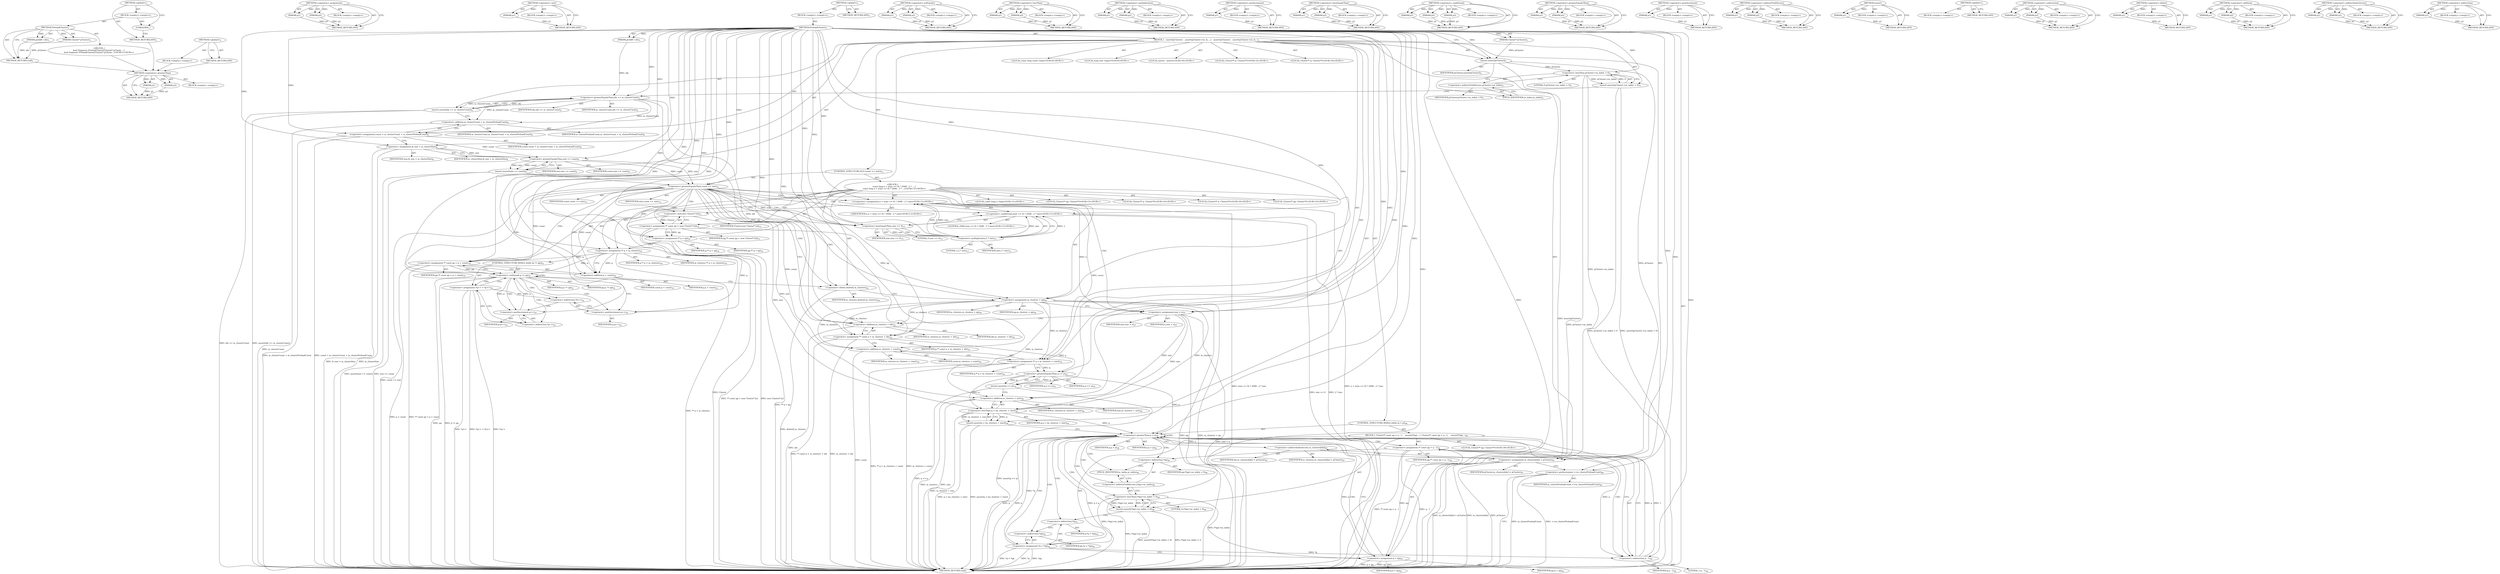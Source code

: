 digraph "&lt;global&gt;" {
vulnerable_243 [label=<(METHOD,&lt;operator&gt;.greaterThan)>];
vulnerable_244 [label=<(PARAM,p1)>];
vulnerable_245 [label=<(PARAM,p2)>];
vulnerable_246 [label=<(BLOCK,&lt;empty&gt;,&lt;empty&gt;)>];
vulnerable_247 [label=<(METHOD_RETURN,ANY)>];
vulnerable_196 [label=<(METHOD,&lt;operator&gt;.assignment)>];
vulnerable_197 [label=<(PARAM,p1)>];
vulnerable_198 [label=<(PARAM,p2)>];
vulnerable_199 [label=<(BLOCK,&lt;empty&gt;,&lt;empty&gt;)>];
vulnerable_200 [label=<(METHOD_RETURN,ANY)>];
vulnerable_222 [label=<(METHOD,&lt;operator&gt;.new)>];
vulnerable_223 [label=<(PARAM,p1)>];
vulnerable_224 [label=<(BLOCK,&lt;empty&gt;,&lt;empty&gt;)>];
vulnerable_225 [label=<(METHOD_RETURN,ANY)>];
vulnerable_6 [label=<(METHOD,&lt;global&gt;)<SUB>1</SUB>>];
vulnerable_7 [label=<(BLOCK,&lt;empty&gt;,&lt;empty&gt;)<SUB>1</SUB>>];
vulnerable_8 [label=<(METHOD,PreloadCluster)<SUB>1</SUB>>];
vulnerable_9 [label=<(PARAM,Cluster* pCluster)<SUB>1</SUB>>];
vulnerable_10 [label=<(PARAM,ptrdiff_t idx)<SUB>1</SUB>>];
vulnerable_11 [label=<(BLOCK,{
   assert(pCluster);
   assert(pCluster-&gt;m_in...,{
   assert(pCluster);
   assert(pCluster-&gt;m_in...)<SUB>1</SUB>>];
vulnerable_12 [label=<(assert,assert(pCluster))<SUB>2</SUB>>];
vulnerable_13 [label=<(IDENTIFIER,pCluster,assert(pCluster))<SUB>2</SUB>>];
vulnerable_14 [label=<(assert,assert(pCluster-&gt;m_index &lt; 0))<SUB>3</SUB>>];
vulnerable_15 [label=<(&lt;operator&gt;.lessThan,pCluster-&gt;m_index &lt; 0)<SUB>3</SUB>>];
vulnerable_16 [label=<(&lt;operator&gt;.indirectFieldAccess,pCluster-&gt;m_index)<SUB>3</SUB>>];
vulnerable_17 [label=<(IDENTIFIER,pCluster,pCluster-&gt;m_index &lt; 0)<SUB>3</SUB>>];
vulnerable_18 [label=<(FIELD_IDENTIFIER,m_index,m_index)<SUB>3</SUB>>];
vulnerable_19 [label=<(LITERAL,0,pCluster-&gt;m_index &lt; 0)<SUB>3</SUB>>];
vulnerable_20 [label=<(assert,assert(idx &gt;= m_clusterCount))<SUB>4</SUB>>];
vulnerable_21 [label=<(&lt;operator&gt;.greaterEqualsThan,idx &gt;= m_clusterCount)<SUB>4</SUB>>];
vulnerable_22 [label=<(IDENTIFIER,idx,idx &gt;= m_clusterCount)<SUB>4</SUB>>];
vulnerable_23 [label=<(IDENTIFIER,m_clusterCount,idx &gt;= m_clusterCount)<SUB>4</SUB>>];
vulnerable_24 [label="<(LOCAL,const long count: long)<SUB>6</SUB>>"];
vulnerable_25 [label=<(&lt;operator&gt;.assignment,count = m_clusterCount + m_clusterPreloadCount)<SUB>6</SUB>>];
vulnerable_26 [label=<(IDENTIFIER,count,count = m_clusterCount + m_clusterPreloadCount)<SUB>6</SUB>>];
vulnerable_27 [label=<(&lt;operator&gt;.addition,m_clusterCount + m_clusterPreloadCount)<SUB>6</SUB>>];
vulnerable_28 [label=<(IDENTIFIER,m_clusterCount,m_clusterCount + m_clusterPreloadCount)<SUB>6</SUB>>];
vulnerable_29 [label=<(IDENTIFIER,m_clusterPreloadCount,m_clusterCount + m_clusterPreloadCount)<SUB>6</SUB>>];
vulnerable_30 [label="<(LOCAL,long size: long)<SUB>8</SUB>>"];
vulnerable_31 [label=<(&lt;operator&gt;.assignment,&amp; size = m_clusterSize)<SUB>8</SUB>>];
vulnerable_32 [label=<(IDENTIFIER,size,&amp; size = m_clusterSize)<SUB>8</SUB>>];
vulnerable_33 [label=<(IDENTIFIER,m_clusterSize,&amp; size = m_clusterSize)<SUB>8</SUB>>];
vulnerable_34 [label=<(assert,assert(size &gt;= count))<SUB>9</SUB>>];
vulnerable_35 [label=<(&lt;operator&gt;.greaterEqualsThan,size &gt;= count)<SUB>9</SUB>>];
vulnerable_36 [label=<(IDENTIFIER,size,size &gt;= count)<SUB>9</SUB>>];
vulnerable_37 [label=<(IDENTIFIER,count,size &gt;= count)<SUB>9</SUB>>];
vulnerable_38 [label=<(CONTROL_STRUCTURE,IF,if (count &gt;= size))<SUB>12</SUB>>];
vulnerable_39 [label=<(&lt;operator&gt;.greaterEqualsThan,count &gt;= size)<SUB>12</SUB>>];
vulnerable_40 [label=<(IDENTIFIER,count,count &gt;= size)<SUB>12</SUB>>];
vulnerable_41 [label=<(IDENTIFIER,size,count &gt;= size)<SUB>12</SUB>>];
vulnerable_42 [label="<(BLOCK,{
     const long n = (size &lt;= 0) ? 2048 : 2 * ...,{
     const long n = (size &lt;= 0) ? 2048 : 2 * ...)<SUB>12</SUB>>"];
vulnerable_43 [label="<(LOCAL,const long n: long)<SUB>13</SUB>>"];
vulnerable_44 [label="<(&lt;operator&gt;.assignment,n = (size &lt;= 0) ? 2048 : 2 * size)<SUB>13</SUB>>"];
vulnerable_45 [label="<(IDENTIFIER,n,n = (size &lt;= 0) ? 2048 : 2 * size)<SUB>13</SUB>>"];
vulnerable_46 [label="<(&lt;operator&gt;.conditional,(size &lt;= 0) ? 2048 : 2 * size)<SUB>13</SUB>>"];
vulnerable_47 [label=<(&lt;operator&gt;.lessEqualsThan,size &lt;= 0)<SUB>13</SUB>>];
vulnerable_48 [label=<(IDENTIFIER,size,size &lt;= 0)<SUB>13</SUB>>];
vulnerable_49 [label=<(LITERAL,0,size &lt;= 0)<SUB>13</SUB>>];
vulnerable_50 [label="<(LITERAL,2048,(size &lt;= 0) ? 2048 : 2 * size)<SUB>13</SUB>>"];
vulnerable_51 [label=<(&lt;operator&gt;.multiplication,2 * size)<SUB>13</SUB>>];
vulnerable_52 [label=<(LITERAL,2,2 * size)<SUB>13</SUB>>];
vulnerable_53 [label=<(IDENTIFIER,size,2 * size)<SUB>13</SUB>>];
vulnerable_54 [label="<(LOCAL,Cluster** qq: Cluster**)<SUB>15</SUB>>"];
vulnerable_55 [label=<(&lt;operator&gt;.assignment,** const qq = new Cluster* [n])<SUB>15</SUB>>];
vulnerable_56 [label=<(IDENTIFIER,qq,** const qq = new Cluster* [n])<SUB>15</SUB>>];
vulnerable_57 [label=<(&lt;operator&gt;.new,new Cluster* [n])<SUB>15</SUB>>];
vulnerable_58 [label=<(IDENTIFIER,Cluster,new Cluster* [n])<SUB>15</SUB>>];
vulnerable_59 [label="<(LOCAL,Cluster** q: Cluster**)<SUB>16</SUB>>"];
vulnerable_60 [label=<(&lt;operator&gt;.assignment,** q = qq)<SUB>16</SUB>>];
vulnerable_61 [label=<(IDENTIFIER,q,** q = qq)<SUB>16</SUB>>];
vulnerable_62 [label=<(IDENTIFIER,qq,** q = qq)<SUB>16</SUB>>];
vulnerable_63 [label="<(LOCAL,Cluster** p: Cluster**)<SUB>18</SUB>>"];
vulnerable_64 [label=<(&lt;operator&gt;.assignment,** p = m_clusters)<SUB>18</SUB>>];
vulnerable_65 [label=<(IDENTIFIER,p,** p = m_clusters)<SUB>18</SUB>>];
vulnerable_66 [label=<(IDENTIFIER,m_clusters,** p = m_clusters)<SUB>18</SUB>>];
vulnerable_67 [label="<(LOCAL,Cluster** pp: Cluster**)<SUB>19</SUB>>"];
vulnerable_68 [label=<(&lt;operator&gt;.assignment,** const pp = p + count)<SUB>19</SUB>>];
vulnerable_69 [label=<(IDENTIFIER,pp,** const pp = p + count)<SUB>19</SUB>>];
vulnerable_70 [label=<(&lt;operator&gt;.addition,p + count)<SUB>19</SUB>>];
vulnerable_71 [label=<(IDENTIFIER,p,p + count)<SUB>19</SUB>>];
vulnerable_72 [label=<(IDENTIFIER,count,p + count)<SUB>19</SUB>>];
vulnerable_73 [label=<(CONTROL_STRUCTURE,WHILE,while (p != pp))<SUB>21</SUB>>];
vulnerable_74 [label=<(&lt;operator&gt;.notEquals,p != pp)<SUB>21</SUB>>];
vulnerable_75 [label=<(IDENTIFIER,p,p != pp)<SUB>21</SUB>>];
vulnerable_76 [label=<(IDENTIFIER,pp,p != pp)<SUB>21</SUB>>];
vulnerable_77 [label=<(&lt;operator&gt;.assignment,*q++ = *p++)<SUB>22</SUB>>];
vulnerable_78 [label=<(&lt;operator&gt;.indirection,*q++)<SUB>22</SUB>>];
vulnerable_79 [label=<(&lt;operator&gt;.postIncrement,q++)<SUB>22</SUB>>];
vulnerable_80 [label=<(IDENTIFIER,q,q++)<SUB>22</SUB>>];
vulnerable_81 [label=<(&lt;operator&gt;.indirection,*p++)<SUB>22</SUB>>];
vulnerable_82 [label=<(&lt;operator&gt;.postIncrement,p++)<SUB>22</SUB>>];
vulnerable_83 [label=<(IDENTIFIER,p,p++)<SUB>22</SUB>>];
vulnerable_84 [label=<(&lt;operator&gt;.delete,delete[] m_clusters)<SUB>24</SUB>>];
vulnerable_85 [label=<(IDENTIFIER,m_clusters,delete[] m_clusters)<SUB>24</SUB>>];
vulnerable_86 [label=<(&lt;operator&gt;.assignment,m_clusters = qq)<SUB>26</SUB>>];
vulnerable_87 [label=<(IDENTIFIER,m_clusters,m_clusters = qq)<SUB>26</SUB>>];
vulnerable_88 [label=<(IDENTIFIER,qq,m_clusters = qq)<SUB>26</SUB>>];
vulnerable_89 [label=<(&lt;operator&gt;.assignment,size = n)<SUB>27</SUB>>];
vulnerable_90 [label=<(IDENTIFIER,size,size = n)<SUB>27</SUB>>];
vulnerable_91 [label=<(IDENTIFIER,n,size = n)<SUB>27</SUB>>];
vulnerable_92 [label="<(LOCAL,assert : assert)<SUB>30</SUB>>"];
vulnerable_93 [label="<(LOCAL,Cluster** p: Cluster**)<SUB>32</SUB>>"];
vulnerable_94 [label=<(&lt;operator&gt;.assignment,** const p = m_clusters + idx)<SUB>32</SUB>>];
vulnerable_95 [label=<(IDENTIFIER,p,** const p = m_clusters + idx)<SUB>32</SUB>>];
vulnerable_96 [label=<(&lt;operator&gt;.addition,m_clusters + idx)<SUB>32</SUB>>];
vulnerable_97 [label=<(IDENTIFIER,m_clusters,m_clusters + idx)<SUB>32</SUB>>];
vulnerable_98 [label=<(IDENTIFIER,idx,m_clusters + idx)<SUB>32</SUB>>];
vulnerable_99 [label="<(LOCAL,Cluster** q: Cluster**)<SUB>34</SUB>>"];
vulnerable_100 [label=<(&lt;operator&gt;.assignment,** q = m_clusters + count)<SUB>34</SUB>>];
vulnerable_101 [label=<(IDENTIFIER,q,** q = m_clusters + count)<SUB>34</SUB>>];
vulnerable_102 [label=<(&lt;operator&gt;.addition,m_clusters + count)<SUB>34</SUB>>];
vulnerable_103 [label=<(IDENTIFIER,m_clusters,m_clusters + count)<SUB>34</SUB>>];
vulnerable_104 [label=<(IDENTIFIER,count,m_clusters + count)<SUB>34</SUB>>];
vulnerable_105 [label=<(assert,assert(q &gt;= p))<SUB>35</SUB>>];
vulnerable_106 [label=<(&lt;operator&gt;.greaterEqualsThan,q &gt;= p)<SUB>35</SUB>>];
vulnerable_107 [label=<(IDENTIFIER,q,q &gt;= p)<SUB>35</SUB>>];
vulnerable_108 [label=<(IDENTIFIER,p,q &gt;= p)<SUB>35</SUB>>];
vulnerable_109 [label=<(assert,assert(q &lt; (m_clusters + size)))<SUB>36</SUB>>];
vulnerable_110 [label=<(&lt;operator&gt;.lessThan,q &lt; (m_clusters + size))<SUB>36</SUB>>];
vulnerable_111 [label=<(IDENTIFIER,q,q &lt; (m_clusters + size))<SUB>36</SUB>>];
vulnerable_112 [label=<(&lt;operator&gt;.addition,m_clusters + size)<SUB>36</SUB>>];
vulnerable_113 [label=<(IDENTIFIER,m_clusters,m_clusters + size)<SUB>36</SUB>>];
vulnerable_114 [label=<(IDENTIFIER,size,m_clusters + size)<SUB>36</SUB>>];
vulnerable_115 [label=<(CONTROL_STRUCTURE,WHILE,while (q &gt; p))<SUB>38</SUB>>];
vulnerable_116 [label=<(&lt;operator&gt;.greaterThan,q &gt; p)<SUB>38</SUB>>];
vulnerable_117 [label=<(IDENTIFIER,q,q &gt; p)<SUB>38</SUB>>];
vulnerable_118 [label=<(IDENTIFIER,p,q &gt; p)<SUB>38</SUB>>];
vulnerable_119 [label=<(BLOCK,{
 Cluster** const qq = q - 1;
    assert((*qq)...,{
 Cluster** const qq = q - 1;
    assert((*qq)...)<SUB>38</SUB>>];
vulnerable_120 [label="<(LOCAL,Cluster** qq: Cluster**)<SUB>39</SUB>>"];
vulnerable_121 [label=<(&lt;operator&gt;.assignment,** const qq = q - 1)<SUB>39</SUB>>];
vulnerable_122 [label=<(IDENTIFIER,qq,** const qq = q - 1)<SUB>39</SUB>>];
vulnerable_123 [label=<(&lt;operator&gt;.subtraction,q - 1)<SUB>39</SUB>>];
vulnerable_124 [label=<(IDENTIFIER,q,q - 1)<SUB>39</SUB>>];
vulnerable_125 [label=<(LITERAL,1,q - 1)<SUB>39</SUB>>];
vulnerable_126 [label=<(assert,assert((*qq)-&gt;m_index &lt; 0))<SUB>40</SUB>>];
vulnerable_127 [label=<(&lt;operator&gt;.lessThan,(*qq)-&gt;m_index &lt; 0)<SUB>40</SUB>>];
vulnerable_128 [label=<(&lt;operator&gt;.indirectFieldAccess,(*qq)-&gt;m_index)<SUB>40</SUB>>];
vulnerable_129 [label=<(&lt;operator&gt;.indirection,*qq)<SUB>40</SUB>>];
vulnerable_130 [label=<(IDENTIFIER,qq,(*qq)-&gt;m_index &lt; 0)<SUB>40</SUB>>];
vulnerable_131 [label=<(FIELD_IDENTIFIER,m_index,m_index)<SUB>40</SUB>>];
vulnerable_132 [label=<(LITERAL,0,(*qq)-&gt;m_index &lt; 0)<SUB>40</SUB>>];
vulnerable_133 [label=<(&lt;operator&gt;.assignment,*q = *qq)<SUB>42</SUB>>];
vulnerable_134 [label=<(&lt;operator&gt;.indirection,*q)<SUB>42</SUB>>];
vulnerable_135 [label=<(IDENTIFIER,q,*q = *qq)<SUB>42</SUB>>];
vulnerable_136 [label=<(&lt;operator&gt;.indirection,*qq)<SUB>42</SUB>>];
vulnerable_137 [label=<(IDENTIFIER,qq,*q = *qq)<SUB>42</SUB>>];
vulnerable_138 [label=<(&lt;operator&gt;.assignment,q = qq)<SUB>43</SUB>>];
vulnerable_139 [label=<(IDENTIFIER,q,q = qq)<SUB>43</SUB>>];
vulnerable_140 [label=<(IDENTIFIER,qq,q = qq)<SUB>43</SUB>>];
vulnerable_141 [label=<(&lt;operator&gt;.assignment,m_clusters[idx] = pCluster)<SUB>47</SUB>>];
vulnerable_142 [label=<(&lt;operator&gt;.indirectIndexAccess,m_clusters[idx])<SUB>47</SUB>>];
vulnerable_143 [label=<(IDENTIFIER,m_clusters,m_clusters[idx] = pCluster)<SUB>47</SUB>>];
vulnerable_144 [label=<(IDENTIFIER,idx,m_clusters[idx] = pCluster)<SUB>47</SUB>>];
vulnerable_145 [label=<(IDENTIFIER,pCluster,m_clusters[idx] = pCluster)<SUB>47</SUB>>];
vulnerable_146 [label=<(&lt;operator&gt;.preIncrement,++m_clusterPreloadCount)<SUB>48</SUB>>];
vulnerable_147 [label=<(IDENTIFIER,m_clusterPreloadCount,++m_clusterPreloadCount)<SUB>48</SUB>>];
vulnerable_148 [label=<(METHOD_RETURN,void)<SUB>1</SUB>>];
vulnerable_150 [label=<(METHOD_RETURN,ANY)<SUB>1</SUB>>];
vulnerable_226 [label=<(METHOD,&lt;operator&gt;.notEquals)>];
vulnerable_227 [label=<(PARAM,p1)>];
vulnerable_228 [label=<(PARAM,p2)>];
vulnerable_229 [label=<(BLOCK,&lt;empty&gt;,&lt;empty&gt;)>];
vulnerable_230 [label=<(METHOD_RETURN,ANY)>];
vulnerable_181 [label=<(METHOD,&lt;operator&gt;.lessThan)>];
vulnerable_182 [label=<(PARAM,p1)>];
vulnerable_183 [label=<(PARAM,p2)>];
vulnerable_184 [label=<(BLOCK,&lt;empty&gt;,&lt;empty&gt;)>];
vulnerable_185 [label=<(METHOD_RETURN,ANY)>];
vulnerable_217 [label=<(METHOD,&lt;operator&gt;.multiplication)>];
vulnerable_218 [label=<(PARAM,p1)>];
vulnerable_219 [label=<(PARAM,p2)>];
vulnerable_220 [label=<(BLOCK,&lt;empty&gt;,&lt;empty&gt;)>];
vulnerable_221 [label=<(METHOD_RETURN,ANY)>];
vulnerable_258 [label=<(METHOD,&lt;operator&gt;.preIncrement)>];
vulnerable_259 [label=<(PARAM,p1)>];
vulnerable_260 [label=<(BLOCK,&lt;empty&gt;,&lt;empty&gt;)>];
vulnerable_261 [label=<(METHOD_RETURN,ANY)>];
vulnerable_212 [label=<(METHOD,&lt;operator&gt;.lessEqualsThan)>];
vulnerable_213 [label=<(PARAM,p1)>];
vulnerable_214 [label=<(PARAM,p2)>];
vulnerable_215 [label=<(BLOCK,&lt;empty&gt;,&lt;empty&gt;)>];
vulnerable_216 [label=<(METHOD_RETURN,ANY)>];
vulnerable_206 [label=<(METHOD,&lt;operator&gt;.conditional)>];
vulnerable_207 [label=<(PARAM,p1)>];
vulnerable_208 [label=<(PARAM,p2)>];
vulnerable_209 [label=<(PARAM,p3)>];
vulnerable_210 [label=<(BLOCK,&lt;empty&gt;,&lt;empty&gt;)>];
vulnerable_211 [label=<(METHOD_RETURN,ANY)>];
vulnerable_191 [label=<(METHOD,&lt;operator&gt;.greaterEqualsThan)>];
vulnerable_192 [label=<(PARAM,p1)>];
vulnerable_193 [label=<(PARAM,p2)>];
vulnerable_194 [label=<(BLOCK,&lt;empty&gt;,&lt;empty&gt;)>];
vulnerable_195 [label=<(METHOD_RETURN,ANY)>];
vulnerable_235 [label=<(METHOD,&lt;operator&gt;.postIncrement)>];
vulnerable_236 [label=<(PARAM,p1)>];
vulnerable_237 [label=<(BLOCK,&lt;empty&gt;,&lt;empty&gt;)>];
vulnerable_238 [label=<(METHOD_RETURN,ANY)>];
vulnerable_186 [label=<(METHOD,&lt;operator&gt;.indirectFieldAccess)>];
vulnerable_187 [label=<(PARAM,p1)>];
vulnerable_188 [label=<(PARAM,p2)>];
vulnerable_189 [label=<(BLOCK,&lt;empty&gt;,&lt;empty&gt;)>];
vulnerable_190 [label=<(METHOD_RETURN,ANY)>];
vulnerable_177 [label=<(METHOD,assert)>];
vulnerable_178 [label=<(PARAM,p1)>];
vulnerable_179 [label=<(BLOCK,&lt;empty&gt;,&lt;empty&gt;)>];
vulnerable_180 [label=<(METHOD_RETURN,ANY)>];
vulnerable_171 [label=<(METHOD,&lt;global&gt;)<SUB>1</SUB>>];
vulnerable_172 [label=<(BLOCK,&lt;empty&gt;,&lt;empty&gt;)>];
vulnerable_173 [label=<(METHOD_RETURN,ANY)>];
vulnerable_248 [label=<(METHOD,&lt;operator&gt;.subtraction)>];
vulnerable_249 [label=<(PARAM,p1)>];
vulnerable_250 [label=<(PARAM,p2)>];
vulnerable_251 [label=<(BLOCK,&lt;empty&gt;,&lt;empty&gt;)>];
vulnerable_252 [label=<(METHOD_RETURN,ANY)>];
vulnerable_239 [label=<(METHOD,&lt;operator&gt;.delete)>];
vulnerable_240 [label=<(PARAM,p1)>];
vulnerable_241 [label=<(BLOCK,&lt;empty&gt;,&lt;empty&gt;)>];
vulnerable_242 [label=<(METHOD_RETURN,ANY)>];
vulnerable_201 [label=<(METHOD,&lt;operator&gt;.addition)>];
vulnerable_202 [label=<(PARAM,p1)>];
vulnerable_203 [label=<(PARAM,p2)>];
vulnerable_204 [label=<(BLOCK,&lt;empty&gt;,&lt;empty&gt;)>];
vulnerable_205 [label=<(METHOD_RETURN,ANY)>];
vulnerable_253 [label=<(METHOD,&lt;operator&gt;.indirectIndexAccess)>];
vulnerable_254 [label=<(PARAM,p1)>];
vulnerable_255 [label=<(PARAM,p2)>];
vulnerable_256 [label=<(BLOCK,&lt;empty&gt;,&lt;empty&gt;)>];
vulnerable_257 [label=<(METHOD_RETURN,ANY)>];
vulnerable_231 [label=<(METHOD,&lt;operator&gt;.indirection)>];
vulnerable_232 [label=<(PARAM,p1)>];
vulnerable_233 [label=<(BLOCK,&lt;empty&gt;,&lt;empty&gt;)>];
vulnerable_234 [label=<(METHOD_RETURN,ANY)>];
fixed_6 [label=<(METHOD,&lt;global&gt;)<SUB>1</SUB>>];
fixed_7 [label=<(BLOCK,&lt;empty&gt;,&lt;empty&gt;)<SUB>1</SUB>>];
fixed_8 [label=<(METHOD,PreloadCluster)<SUB>1</SUB>>];
fixed_9 [label=<(PARAM,Cluster* pCluster)<SUB>1</SUB>>];
fixed_10 [label=<(PARAM,ptrdiff_t idx)<SUB>1</SUB>>];
fixed_11 [label="<(BLOCK,{
bool Segment::PreloadCluster(Cluster* pCluste...,{
bool Segment::PreloadCluster(Cluster* pCluste...)<SUB>1</SUB>>"];
fixed_12 [label=<(METHOD_RETURN,void)<SUB>1</SUB>>];
fixed_14 [label=<(UNKNOWN,,)>];
fixed_15 [label=<(METHOD_RETURN,ANY)<SUB>1</SUB>>];
fixed_26 [label=<(METHOD,&lt;global&gt;)<SUB>1</SUB>>];
fixed_27 [label=<(BLOCK,&lt;empty&gt;,&lt;empty&gt;)>];
fixed_28 [label=<(METHOD_RETURN,ANY)>];
vulnerable_243 -> vulnerable_244  [key=0, label="AST: "];
vulnerable_243 -> vulnerable_244  [key=1, label="DDG: "];
vulnerable_243 -> vulnerable_246  [key=0, label="AST: "];
vulnerable_243 -> vulnerable_245  [key=0, label="AST: "];
vulnerable_243 -> vulnerable_245  [key=1, label="DDG: "];
vulnerable_243 -> vulnerable_247  [key=0, label="AST: "];
vulnerable_243 -> vulnerable_247  [key=1, label="CFG: "];
vulnerable_244 -> vulnerable_247  [key=0, label="DDG: p1"];
vulnerable_245 -> vulnerable_247  [key=0, label="DDG: p2"];
vulnerable_196 -> vulnerable_197  [key=0, label="AST: "];
vulnerable_196 -> vulnerable_197  [key=1, label="DDG: "];
vulnerable_196 -> vulnerable_199  [key=0, label="AST: "];
vulnerable_196 -> vulnerable_198  [key=0, label="AST: "];
vulnerable_196 -> vulnerable_198  [key=1, label="DDG: "];
vulnerable_196 -> vulnerable_200  [key=0, label="AST: "];
vulnerable_196 -> vulnerable_200  [key=1, label="CFG: "];
vulnerable_197 -> vulnerable_200  [key=0, label="DDG: p1"];
vulnerable_198 -> vulnerable_200  [key=0, label="DDG: p2"];
vulnerable_222 -> vulnerable_223  [key=0, label="AST: "];
vulnerable_222 -> vulnerable_223  [key=1, label="DDG: "];
vulnerable_222 -> vulnerable_224  [key=0, label="AST: "];
vulnerable_222 -> vulnerable_225  [key=0, label="AST: "];
vulnerable_222 -> vulnerable_225  [key=1, label="CFG: "];
vulnerable_223 -> vulnerable_225  [key=0, label="DDG: p1"];
vulnerable_6 -> vulnerable_7  [key=0, label="AST: "];
vulnerable_6 -> vulnerable_150  [key=0, label="AST: "];
vulnerable_6 -> vulnerable_150  [key=1, label="CFG: "];
vulnerable_7 -> vulnerable_8  [key=0, label="AST: "];
vulnerable_8 -> vulnerable_9  [key=0, label="AST: "];
vulnerable_8 -> vulnerable_9  [key=1, label="DDG: "];
vulnerable_8 -> vulnerable_10  [key=0, label="AST: "];
vulnerable_8 -> vulnerable_10  [key=1, label="DDG: "];
vulnerable_8 -> vulnerable_11  [key=0, label="AST: "];
vulnerable_8 -> vulnerable_148  [key=0, label="AST: "];
vulnerable_8 -> vulnerable_12  [key=0, label="CFG: "];
vulnerable_8 -> vulnerable_12  [key=1, label="DDG: "];
vulnerable_8 -> vulnerable_25  [key=0, label="DDG: "];
vulnerable_8 -> vulnerable_31  [key=0, label="DDG: "];
vulnerable_8 -> vulnerable_94  [key=0, label="DDG: "];
vulnerable_8 -> vulnerable_100  [key=0, label="DDG: "];
vulnerable_8 -> vulnerable_141  [key=0, label="DDG: "];
vulnerable_8 -> vulnerable_146  [key=0, label="DDG: "];
vulnerable_8 -> vulnerable_15  [key=0, label="DDG: "];
vulnerable_8 -> vulnerable_21  [key=0, label="DDG: "];
vulnerable_8 -> vulnerable_27  [key=0, label="DDG: "];
vulnerable_8 -> vulnerable_35  [key=0, label="DDG: "];
vulnerable_8 -> vulnerable_39  [key=0, label="DDG: "];
vulnerable_8 -> vulnerable_44  [key=0, label="DDG: "];
vulnerable_8 -> vulnerable_60  [key=0, label="DDG: "];
vulnerable_8 -> vulnerable_64  [key=0, label="DDG: "];
vulnerable_8 -> vulnerable_68  [key=0, label="DDG: "];
vulnerable_8 -> vulnerable_86  [key=0, label="DDG: "];
vulnerable_8 -> vulnerable_89  [key=0, label="DDG: "];
vulnerable_8 -> vulnerable_96  [key=0, label="DDG: "];
vulnerable_8 -> vulnerable_102  [key=0, label="DDG: "];
vulnerable_8 -> vulnerable_106  [key=0, label="DDG: "];
vulnerable_8 -> vulnerable_110  [key=0, label="DDG: "];
vulnerable_8 -> vulnerable_116  [key=0, label="DDG: "];
vulnerable_8 -> vulnerable_138  [key=0, label="DDG: "];
vulnerable_8 -> vulnerable_84  [key=0, label="DDG: "];
vulnerable_8 -> vulnerable_112  [key=0, label="DDG: "];
vulnerable_8 -> vulnerable_46  [key=0, label="DDG: "];
vulnerable_8 -> vulnerable_57  [key=0, label="DDG: "];
vulnerable_8 -> vulnerable_70  [key=0, label="DDG: "];
vulnerable_8 -> vulnerable_74  [key=0, label="DDG: "];
vulnerable_8 -> vulnerable_123  [key=0, label="DDG: "];
vulnerable_8 -> vulnerable_127  [key=0, label="DDG: "];
vulnerable_8 -> vulnerable_47  [key=0, label="DDG: "];
vulnerable_8 -> vulnerable_51  [key=0, label="DDG: "];
vulnerable_8 -> vulnerable_79  [key=0, label="DDG: "];
vulnerable_8 -> vulnerable_82  [key=0, label="DDG: "];
vulnerable_9 -> vulnerable_12  [key=0, label="DDG: pCluster"];
vulnerable_10 -> vulnerable_21  [key=0, label="DDG: idx"];
vulnerable_11 -> vulnerable_12  [key=0, label="AST: "];
vulnerable_11 -> vulnerable_14  [key=0, label="AST: "];
vulnerable_11 -> vulnerable_20  [key=0, label="AST: "];
vulnerable_11 -> vulnerable_24  [key=0, label="AST: "];
vulnerable_11 -> vulnerable_25  [key=0, label="AST: "];
vulnerable_11 -> vulnerable_30  [key=0, label="AST: "];
vulnerable_11 -> vulnerable_31  [key=0, label="AST: "];
vulnerable_11 -> vulnerable_34  [key=0, label="AST: "];
vulnerable_11 -> vulnerable_38  [key=0, label="AST: "];
vulnerable_11 -> vulnerable_92  [key=0, label="AST: "];
vulnerable_11 -> vulnerable_93  [key=0, label="AST: "];
vulnerable_11 -> vulnerable_94  [key=0, label="AST: "];
vulnerable_11 -> vulnerable_99  [key=0, label="AST: "];
vulnerable_11 -> vulnerable_100  [key=0, label="AST: "];
vulnerable_11 -> vulnerable_105  [key=0, label="AST: "];
vulnerable_11 -> vulnerable_109  [key=0, label="AST: "];
vulnerable_11 -> vulnerable_115  [key=0, label="AST: "];
vulnerable_11 -> vulnerable_141  [key=0, label="AST: "];
vulnerable_11 -> vulnerable_146  [key=0, label="AST: "];
vulnerable_12 -> vulnerable_13  [key=0, label="AST: "];
vulnerable_12 -> vulnerable_18  [key=0, label="CFG: "];
vulnerable_12 -> vulnerable_148  [key=0, label="DDG: assert(pCluster)"];
vulnerable_12 -> vulnerable_141  [key=0, label="DDG: pCluster"];
vulnerable_12 -> vulnerable_15  [key=0, label="DDG: pCluster"];
vulnerable_14 -> vulnerable_15  [key=0, label="AST: "];
vulnerable_14 -> vulnerable_21  [key=0, label="CFG: "];
vulnerable_14 -> vulnerable_148  [key=0, label="DDG: pCluster-&gt;m_index &lt; 0"];
vulnerable_14 -> vulnerable_148  [key=1, label="DDG: assert(pCluster-&gt;m_index &lt; 0)"];
vulnerable_15 -> vulnerable_16  [key=0, label="AST: "];
vulnerable_15 -> vulnerable_19  [key=0, label="AST: "];
vulnerable_15 -> vulnerable_14  [key=0, label="CFG: "];
vulnerable_15 -> vulnerable_14  [key=1, label="DDG: pCluster-&gt;m_index"];
vulnerable_15 -> vulnerable_14  [key=2, label="DDG: 0"];
vulnerable_15 -> vulnerable_148  [key=0, label="DDG: pCluster-&gt;m_index"];
vulnerable_15 -> vulnerable_141  [key=0, label="DDG: pCluster-&gt;m_index"];
vulnerable_16 -> vulnerable_17  [key=0, label="AST: "];
vulnerable_16 -> vulnerable_18  [key=0, label="AST: "];
vulnerable_16 -> vulnerable_15  [key=0, label="CFG: "];
vulnerable_18 -> vulnerable_16  [key=0, label="CFG: "];
vulnerable_20 -> vulnerable_21  [key=0, label="AST: "];
vulnerable_20 -> vulnerable_27  [key=0, label="CFG: "];
vulnerable_20 -> vulnerable_148  [key=0, label="DDG: idx &gt;= m_clusterCount"];
vulnerable_20 -> vulnerable_148  [key=1, label="DDG: assert(idx &gt;= m_clusterCount)"];
vulnerable_21 -> vulnerable_22  [key=0, label="AST: "];
vulnerable_21 -> vulnerable_23  [key=0, label="AST: "];
vulnerable_21 -> vulnerable_20  [key=0, label="CFG: "];
vulnerable_21 -> vulnerable_20  [key=1, label="DDG: idx"];
vulnerable_21 -> vulnerable_20  [key=2, label="DDG: m_clusterCount"];
vulnerable_21 -> vulnerable_25  [key=0, label="DDG: m_clusterCount"];
vulnerable_21 -> vulnerable_94  [key=0, label="DDG: idx"];
vulnerable_21 -> vulnerable_27  [key=0, label="DDG: m_clusterCount"];
vulnerable_21 -> vulnerable_96  [key=0, label="DDG: idx"];
vulnerable_25 -> vulnerable_26  [key=0, label="AST: "];
vulnerable_25 -> vulnerable_27  [key=0, label="AST: "];
vulnerable_25 -> vulnerable_31  [key=0, label="CFG: "];
vulnerable_25 -> vulnerable_148  [key=0, label="DDG: m_clusterCount + m_clusterPreloadCount"];
vulnerable_25 -> vulnerable_148  [key=1, label="DDG: count = m_clusterCount + m_clusterPreloadCount"];
vulnerable_25 -> vulnerable_35  [key=0, label="DDG: count"];
vulnerable_27 -> vulnerable_28  [key=0, label="AST: "];
vulnerable_27 -> vulnerable_29  [key=0, label="AST: "];
vulnerable_27 -> vulnerable_25  [key=0, label="CFG: "];
vulnerable_27 -> vulnerable_148  [key=0, label="DDG: m_clusterCount"];
vulnerable_31 -> vulnerable_32  [key=0, label="AST: "];
vulnerable_31 -> vulnerable_33  [key=0, label="AST: "];
vulnerable_31 -> vulnerable_35  [key=0, label="CFG: "];
vulnerable_31 -> vulnerable_35  [key=1, label="DDG: size"];
vulnerable_31 -> vulnerable_148  [key=0, label="DDG: &amp; size = m_clusterSize"];
vulnerable_31 -> vulnerable_148  [key=1, label="DDG: m_clusterSize"];
vulnerable_34 -> vulnerable_35  [key=0, label="AST: "];
vulnerable_34 -> vulnerable_39  [key=0, label="CFG: "];
vulnerable_34 -> vulnerable_148  [key=0, label="DDG: size &gt;= count"];
vulnerable_34 -> vulnerable_148  [key=1, label="DDG: assert(size &gt;= count)"];
vulnerable_35 -> vulnerable_36  [key=0, label="AST: "];
vulnerable_35 -> vulnerable_37  [key=0, label="AST: "];
vulnerable_35 -> vulnerable_34  [key=0, label="CFG: "];
vulnerable_35 -> vulnerable_34  [key=1, label="DDG: size"];
vulnerable_35 -> vulnerable_34  [key=2, label="DDG: count"];
vulnerable_35 -> vulnerable_39  [key=0, label="DDG: count"];
vulnerable_35 -> vulnerable_39  [key=1, label="DDG: size"];
vulnerable_38 -> vulnerable_39  [key=0, label="AST: "];
vulnerable_38 -> vulnerable_42  [key=0, label="AST: "];
vulnerable_39 -> vulnerable_40  [key=0, label="AST: "];
vulnerable_39 -> vulnerable_41  [key=0, label="AST: "];
vulnerable_39 -> vulnerable_47  [key=0, label="CFG: "];
vulnerable_39 -> vulnerable_47  [key=1, label="DDG: size"];
vulnerable_39 -> vulnerable_47  [key=2, label="CDG: "];
vulnerable_39 -> vulnerable_96  [key=0, label="CFG: "];
vulnerable_39 -> vulnerable_148  [key=0, label="DDG: count &gt;= size"];
vulnerable_39 -> vulnerable_100  [key=0, label="DDG: count"];
vulnerable_39 -> vulnerable_68  [key=0, label="DDG: count"];
vulnerable_39 -> vulnerable_68  [key=1, label="CDG: "];
vulnerable_39 -> vulnerable_102  [key=0, label="DDG: count"];
vulnerable_39 -> vulnerable_110  [key=0, label="DDG: size"];
vulnerable_39 -> vulnerable_112  [key=0, label="DDG: size"];
vulnerable_39 -> vulnerable_70  [key=0, label="DDG: count"];
vulnerable_39 -> vulnerable_70  [key=1, label="CDG: "];
vulnerable_39 -> vulnerable_60  [key=0, label="CDG: "];
vulnerable_39 -> vulnerable_64  [key=0, label="CDG: "];
vulnerable_39 -> vulnerable_57  [key=0, label="CDG: "];
vulnerable_39 -> vulnerable_89  [key=0, label="CDG: "];
vulnerable_39 -> vulnerable_46  [key=0, label="CDG: "];
vulnerable_39 -> vulnerable_84  [key=0, label="CDG: "];
vulnerable_39 -> vulnerable_74  [key=0, label="CDG: "];
vulnerable_39 -> vulnerable_44  [key=0, label="CDG: "];
vulnerable_39 -> vulnerable_55  [key=0, label="CDG: "];
vulnerable_39 -> vulnerable_86  [key=0, label="CDG: "];
vulnerable_42 -> vulnerable_43  [key=0, label="AST: "];
vulnerable_42 -> vulnerable_44  [key=0, label="AST: "];
vulnerable_42 -> vulnerable_54  [key=0, label="AST: "];
vulnerable_42 -> vulnerable_55  [key=0, label="AST: "];
vulnerable_42 -> vulnerable_59  [key=0, label="AST: "];
vulnerable_42 -> vulnerable_60  [key=0, label="AST: "];
vulnerable_42 -> vulnerable_63  [key=0, label="AST: "];
vulnerable_42 -> vulnerable_64  [key=0, label="AST: "];
vulnerable_42 -> vulnerable_67  [key=0, label="AST: "];
vulnerable_42 -> vulnerable_68  [key=0, label="AST: "];
vulnerable_42 -> vulnerable_73  [key=0, label="AST: "];
vulnerable_42 -> vulnerable_84  [key=0, label="AST: "];
vulnerable_42 -> vulnerable_86  [key=0, label="AST: "];
vulnerable_42 -> vulnerable_89  [key=0, label="AST: "];
vulnerable_44 -> vulnerable_45  [key=0, label="AST: "];
vulnerable_44 -> vulnerable_46  [key=0, label="AST: "];
vulnerable_44 -> vulnerable_57  [key=0, label="CFG: "];
vulnerable_44 -> vulnerable_148  [key=0, label="DDG: (size &lt;= 0) ? 2048 : 2 * size"];
vulnerable_44 -> vulnerable_148  [key=1, label="DDG: n = (size &lt;= 0) ? 2048 : 2 * size"];
vulnerable_44 -> vulnerable_89  [key=0, label="DDG: n"];
vulnerable_46 -> vulnerable_47  [key=0, label="AST: "];
vulnerable_46 -> vulnerable_50  [key=0, label="AST: "];
vulnerable_46 -> vulnerable_51  [key=0, label="AST: "];
vulnerable_46 -> vulnerable_44  [key=0, label="CFG: "];
vulnerable_46 -> vulnerable_148  [key=0, label="DDG: size &lt;= 0"];
vulnerable_46 -> vulnerable_148  [key=1, label="DDG: 2 * size"];
vulnerable_47 -> vulnerable_48  [key=0, label="AST: "];
vulnerable_47 -> vulnerable_49  [key=0, label="AST: "];
vulnerable_47 -> vulnerable_46  [key=0, label="CFG: "];
vulnerable_47 -> vulnerable_51  [key=0, label="CFG: "];
vulnerable_47 -> vulnerable_51  [key=1, label="DDG: size"];
vulnerable_47 -> vulnerable_51  [key=2, label="CDG: "];
vulnerable_51 -> vulnerable_52  [key=0, label="AST: "];
vulnerable_51 -> vulnerable_53  [key=0, label="AST: "];
vulnerable_51 -> vulnerable_46  [key=0, label="CFG: "];
vulnerable_51 -> vulnerable_46  [key=1, label="DDG: 2"];
vulnerable_51 -> vulnerable_46  [key=2, label="DDG: size"];
vulnerable_51 -> vulnerable_44  [key=0, label="DDG: 2"];
vulnerable_51 -> vulnerable_44  [key=1, label="DDG: size"];
vulnerable_55 -> vulnerable_56  [key=0, label="AST: "];
vulnerable_55 -> vulnerable_57  [key=0, label="AST: "];
vulnerable_55 -> vulnerable_60  [key=0, label="CFG: "];
vulnerable_55 -> vulnerable_60  [key=1, label="DDG: qq"];
vulnerable_55 -> vulnerable_148  [key=0, label="DDG: new Cluster* [n]"];
vulnerable_55 -> vulnerable_148  [key=1, label="DDG: ** const qq = new Cluster* [n]"];
vulnerable_55 -> vulnerable_86  [key=0, label="DDG: qq"];
vulnerable_57 -> vulnerable_58  [key=0, label="AST: "];
vulnerable_57 -> vulnerable_55  [key=0, label="CFG: "];
vulnerable_57 -> vulnerable_55  [key=1, label="DDG: Cluster"];
vulnerable_57 -> vulnerable_148  [key=0, label="DDG: Cluster"];
vulnerable_60 -> vulnerable_61  [key=0, label="AST: "];
vulnerable_60 -> vulnerable_62  [key=0, label="AST: "];
vulnerable_60 -> vulnerable_64  [key=0, label="CFG: "];
vulnerable_60 -> vulnerable_148  [key=0, label="DDG: ** q = qq"];
vulnerable_60 -> vulnerable_79  [key=0, label="DDG: q"];
vulnerable_64 -> vulnerable_65  [key=0, label="AST: "];
vulnerable_64 -> vulnerable_66  [key=0, label="AST: "];
vulnerable_64 -> vulnerable_70  [key=0, label="CFG: "];
vulnerable_64 -> vulnerable_70  [key=1, label="DDG: p"];
vulnerable_64 -> vulnerable_148  [key=0, label="DDG: ** p = m_clusters"];
vulnerable_64 -> vulnerable_68  [key=0, label="DDG: p"];
vulnerable_64 -> vulnerable_74  [key=0, label="DDG: p"];
vulnerable_68 -> vulnerable_69  [key=0, label="AST: "];
vulnerable_68 -> vulnerable_70  [key=0, label="AST: "];
vulnerable_68 -> vulnerable_74  [key=0, label="CFG: "];
vulnerable_68 -> vulnerable_74  [key=1, label="DDG: pp"];
vulnerable_68 -> vulnerable_148  [key=0, label="DDG: p + count"];
vulnerable_68 -> vulnerable_148  [key=1, label="DDG: ** const pp = p + count"];
vulnerable_70 -> vulnerable_71  [key=0, label="AST: "];
vulnerable_70 -> vulnerable_72  [key=0, label="AST: "];
vulnerable_70 -> vulnerable_68  [key=0, label="CFG: "];
vulnerable_73 -> vulnerable_74  [key=0, label="AST: "];
vulnerable_73 -> vulnerable_77  [key=0, label="AST: "];
vulnerable_74 -> vulnerable_75  [key=0, label="AST: "];
vulnerable_74 -> vulnerable_76  [key=0, label="AST: "];
vulnerable_74 -> vulnerable_79  [key=0, label="CFG: "];
vulnerable_74 -> vulnerable_79  [key=1, label="CDG: "];
vulnerable_74 -> vulnerable_84  [key=0, label="CFG: "];
vulnerable_74 -> vulnerable_148  [key=0, label="DDG: pp"];
vulnerable_74 -> vulnerable_148  [key=1, label="DDG: p != pp"];
vulnerable_74 -> vulnerable_82  [key=0, label="DDG: p"];
vulnerable_74 -> vulnerable_82  [key=1, label="CDG: "];
vulnerable_74 -> vulnerable_77  [key=0, label="CDG: "];
vulnerable_74 -> vulnerable_81  [key=0, label="CDG: "];
vulnerable_74 -> vulnerable_74  [key=0, label="CDG: "];
vulnerable_74 -> vulnerable_78  [key=0, label="CDG: "];
vulnerable_77 -> vulnerable_78  [key=0, label="AST: "];
vulnerable_77 -> vulnerable_81  [key=0, label="AST: "];
vulnerable_77 -> vulnerable_74  [key=0, label="CFG: "];
vulnerable_77 -> vulnerable_148  [key=0, label="DDG: *q++"];
vulnerable_77 -> vulnerable_148  [key=1, label="DDG: *p++"];
vulnerable_77 -> vulnerable_148  [key=2, label="DDG: *q++ = *p++"];
vulnerable_78 -> vulnerable_79  [key=0, label="AST: "];
vulnerable_78 -> vulnerable_82  [key=0, label="CFG: "];
vulnerable_79 -> vulnerable_80  [key=0, label="AST: "];
vulnerable_79 -> vulnerable_78  [key=0, label="CFG: "];
vulnerable_81 -> vulnerable_82  [key=0, label="AST: "];
vulnerable_81 -> vulnerable_77  [key=0, label="CFG: "];
vulnerable_82 -> vulnerable_83  [key=0, label="AST: "];
vulnerable_82 -> vulnerable_81  [key=0, label="CFG: "];
vulnerable_82 -> vulnerable_74  [key=0, label="DDG: p"];
vulnerable_84 -> vulnerable_85  [key=0, label="AST: "];
vulnerable_84 -> vulnerable_86  [key=0, label="CFG: "];
vulnerable_84 -> vulnerable_148  [key=0, label="DDG: delete[] m_clusters"];
vulnerable_86 -> vulnerable_87  [key=0, label="AST: "];
vulnerable_86 -> vulnerable_88  [key=0, label="AST: "];
vulnerable_86 -> vulnerable_89  [key=0, label="CFG: "];
vulnerable_86 -> vulnerable_148  [key=0, label="DDG: qq"];
vulnerable_86 -> vulnerable_148  [key=1, label="DDG: m_clusters = qq"];
vulnerable_86 -> vulnerable_94  [key=0, label="DDG: m_clusters"];
vulnerable_86 -> vulnerable_100  [key=0, label="DDG: m_clusters"];
vulnerable_86 -> vulnerable_96  [key=0, label="DDG: m_clusters"];
vulnerable_86 -> vulnerable_102  [key=0, label="DDG: m_clusters"];
vulnerable_86 -> vulnerable_110  [key=0, label="DDG: m_clusters"];
vulnerable_86 -> vulnerable_112  [key=0, label="DDG: m_clusters"];
vulnerable_89 -> vulnerable_90  [key=0, label="AST: "];
vulnerable_89 -> vulnerable_91  [key=0, label="AST: "];
vulnerable_89 -> vulnerable_96  [key=0, label="CFG: "];
vulnerable_89 -> vulnerable_148  [key=0, label="DDG: n"];
vulnerable_89 -> vulnerable_148  [key=1, label="DDG: size = n"];
vulnerable_89 -> vulnerable_110  [key=0, label="DDG: size"];
vulnerable_89 -> vulnerable_112  [key=0, label="DDG: size"];
vulnerable_94 -> vulnerable_95  [key=0, label="AST: "];
vulnerable_94 -> vulnerable_96  [key=0, label="AST: "];
vulnerable_94 -> vulnerable_102  [key=0, label="CFG: "];
vulnerable_94 -> vulnerable_148  [key=0, label="DDG: m_clusters + idx"];
vulnerable_94 -> vulnerable_148  [key=1, label="DDG: ** const p = m_clusters + idx"];
vulnerable_94 -> vulnerable_106  [key=0, label="DDG: p"];
vulnerable_96 -> vulnerable_97  [key=0, label="AST: "];
vulnerable_96 -> vulnerable_98  [key=0, label="AST: "];
vulnerable_96 -> vulnerable_94  [key=0, label="CFG: "];
vulnerable_96 -> vulnerable_148  [key=0, label="DDG: idx"];
vulnerable_100 -> vulnerable_101  [key=0, label="AST: "];
vulnerable_100 -> vulnerable_102  [key=0, label="AST: "];
vulnerable_100 -> vulnerable_106  [key=0, label="CFG: "];
vulnerable_100 -> vulnerable_106  [key=1, label="DDG: q"];
vulnerable_100 -> vulnerable_148  [key=0, label="DDG: m_clusters + count"];
vulnerable_100 -> vulnerable_148  [key=1, label="DDG: ** q = m_clusters + count"];
vulnerable_102 -> vulnerable_103  [key=0, label="AST: "];
vulnerable_102 -> vulnerable_104  [key=0, label="AST: "];
vulnerable_102 -> vulnerable_100  [key=0, label="CFG: "];
vulnerable_102 -> vulnerable_148  [key=0, label="DDG: count"];
vulnerable_105 -> vulnerable_106  [key=0, label="AST: "];
vulnerable_105 -> vulnerable_112  [key=0, label="CFG: "];
vulnerable_105 -> vulnerable_148  [key=0, label="DDG: q &gt;= p"];
vulnerable_105 -> vulnerable_148  [key=1, label="DDG: assert(q &gt;= p)"];
vulnerable_106 -> vulnerable_107  [key=0, label="AST: "];
vulnerable_106 -> vulnerable_108  [key=0, label="AST: "];
vulnerable_106 -> vulnerable_105  [key=0, label="CFG: "];
vulnerable_106 -> vulnerable_105  [key=1, label="DDG: q"];
vulnerable_106 -> vulnerable_105  [key=2, label="DDG: p"];
vulnerable_106 -> vulnerable_110  [key=0, label="DDG: q"];
vulnerable_106 -> vulnerable_116  [key=0, label="DDG: p"];
vulnerable_109 -> vulnerable_110  [key=0, label="AST: "];
vulnerable_109 -> vulnerable_116  [key=0, label="CFG: "];
vulnerable_109 -> vulnerable_148  [key=0, label="DDG: q &lt; (m_clusters + size)"];
vulnerable_109 -> vulnerable_148  [key=1, label="DDG: assert(q &lt; (m_clusters + size))"];
vulnerable_110 -> vulnerable_111  [key=0, label="AST: "];
vulnerable_110 -> vulnerable_112  [key=0, label="AST: "];
vulnerable_110 -> vulnerable_109  [key=0, label="CFG: "];
vulnerable_110 -> vulnerable_109  [key=1, label="DDG: q"];
vulnerable_110 -> vulnerable_109  [key=2, label="DDG: m_clusters + size"];
vulnerable_110 -> vulnerable_148  [key=0, label="DDG: m_clusters + size"];
vulnerable_110 -> vulnerable_116  [key=0, label="DDG: q"];
vulnerable_112 -> vulnerable_113  [key=0, label="AST: "];
vulnerable_112 -> vulnerable_114  [key=0, label="AST: "];
vulnerable_112 -> vulnerable_110  [key=0, label="CFG: "];
vulnerable_112 -> vulnerable_148  [key=0, label="DDG: m_clusters"];
vulnerable_112 -> vulnerable_148  [key=1, label="DDG: size"];
vulnerable_115 -> vulnerable_116  [key=0, label="AST: "];
vulnerable_115 -> vulnerable_119  [key=0, label="AST: "];
vulnerable_116 -> vulnerable_117  [key=0, label="AST: "];
vulnerable_116 -> vulnerable_118  [key=0, label="AST: "];
vulnerable_116 -> vulnerable_123  [key=0, label="CFG: "];
vulnerable_116 -> vulnerable_123  [key=1, label="DDG: q"];
vulnerable_116 -> vulnerable_123  [key=2, label="CDG: "];
vulnerable_116 -> vulnerable_142  [key=0, label="CFG: "];
vulnerable_116 -> vulnerable_148  [key=0, label="DDG: q"];
vulnerable_116 -> vulnerable_148  [key=1, label="DDG: p"];
vulnerable_116 -> vulnerable_148  [key=2, label="DDG: q &gt; p"];
vulnerable_116 -> vulnerable_136  [key=0, label="CDG: "];
vulnerable_116 -> vulnerable_116  [key=0, label="CDG: "];
vulnerable_116 -> vulnerable_128  [key=0, label="CDG: "];
vulnerable_116 -> vulnerable_131  [key=0, label="CDG: "];
vulnerable_116 -> vulnerable_121  [key=0, label="CDG: "];
vulnerable_116 -> vulnerable_129  [key=0, label="CDG: "];
vulnerable_116 -> vulnerable_134  [key=0, label="CDG: "];
vulnerable_116 -> vulnerable_138  [key=0, label="CDG: "];
vulnerable_116 -> vulnerable_126  [key=0, label="CDG: "];
vulnerable_116 -> vulnerable_127  [key=0, label="CDG: "];
vulnerable_116 -> vulnerable_133  [key=0, label="CDG: "];
vulnerable_119 -> vulnerable_120  [key=0, label="AST: "];
vulnerable_119 -> vulnerable_121  [key=0, label="AST: "];
vulnerable_119 -> vulnerable_126  [key=0, label="AST: "];
vulnerable_119 -> vulnerable_133  [key=0, label="AST: "];
vulnerable_119 -> vulnerable_138  [key=0, label="AST: "];
vulnerable_121 -> vulnerable_122  [key=0, label="AST: "];
vulnerable_121 -> vulnerable_123  [key=0, label="AST: "];
vulnerable_121 -> vulnerable_129  [key=0, label="CFG: "];
vulnerable_121 -> vulnerable_148  [key=0, label="DDG: q - 1"];
vulnerable_121 -> vulnerable_148  [key=1, label="DDG: ** const qq = q - 1"];
vulnerable_121 -> vulnerable_138  [key=0, label="DDG: qq"];
vulnerable_123 -> vulnerable_124  [key=0, label="AST: "];
vulnerable_123 -> vulnerable_125  [key=0, label="AST: "];
vulnerable_123 -> vulnerable_121  [key=0, label="CFG: "];
vulnerable_123 -> vulnerable_121  [key=1, label="DDG: q"];
vulnerable_123 -> vulnerable_121  [key=2, label="DDG: 1"];
vulnerable_126 -> vulnerable_127  [key=0, label="AST: "];
vulnerable_126 -> vulnerable_134  [key=0, label="CFG: "];
vulnerable_126 -> vulnerable_148  [key=0, label="DDG: (*qq)-&gt;m_index &lt; 0"];
vulnerable_126 -> vulnerable_148  [key=1, label="DDG: assert((*qq)-&gt;m_index &lt; 0)"];
vulnerable_127 -> vulnerable_128  [key=0, label="AST: "];
vulnerable_127 -> vulnerable_132  [key=0, label="AST: "];
vulnerable_127 -> vulnerable_126  [key=0, label="CFG: "];
vulnerable_127 -> vulnerable_126  [key=1, label="DDG: (*qq)-&gt;m_index"];
vulnerable_127 -> vulnerable_126  [key=2, label="DDG: 0"];
vulnerable_127 -> vulnerable_148  [key=0, label="DDG: (*qq)-&gt;m_index"];
vulnerable_127 -> vulnerable_133  [key=0, label="DDG: (*qq)-&gt;m_index"];
vulnerable_127 -> vulnerable_138  [key=0, label="DDG: (*qq)-&gt;m_index"];
vulnerable_128 -> vulnerable_129  [key=0, label="AST: "];
vulnerable_128 -> vulnerable_131  [key=0, label="AST: "];
vulnerable_128 -> vulnerable_127  [key=0, label="CFG: "];
vulnerable_129 -> vulnerable_130  [key=0, label="AST: "];
vulnerable_129 -> vulnerable_131  [key=0, label="CFG: "];
vulnerable_131 -> vulnerable_128  [key=0, label="CFG: "];
vulnerable_133 -> vulnerable_134  [key=0, label="AST: "];
vulnerable_133 -> vulnerable_136  [key=0, label="AST: "];
vulnerable_133 -> vulnerable_138  [key=0, label="CFG: "];
vulnerable_133 -> vulnerable_148  [key=0, label="DDG: *q"];
vulnerable_133 -> vulnerable_148  [key=1, label="DDG: *qq"];
vulnerable_133 -> vulnerable_148  [key=2, label="DDG: *q = *qq"];
vulnerable_133 -> vulnerable_116  [key=0, label="DDG: *q"];
vulnerable_133 -> vulnerable_123  [key=0, label="DDG: *q"];
vulnerable_134 -> vulnerable_135  [key=0, label="AST: "];
vulnerable_134 -> vulnerable_136  [key=0, label="CFG: "];
vulnerable_136 -> vulnerable_137  [key=0, label="AST: "];
vulnerable_136 -> vulnerable_133  [key=0, label="CFG: "];
vulnerable_138 -> vulnerable_139  [key=0, label="AST: "];
vulnerable_138 -> vulnerable_140  [key=0, label="AST: "];
vulnerable_138 -> vulnerable_116  [key=0, label="CFG: "];
vulnerable_138 -> vulnerable_116  [key=1, label="DDG: q"];
vulnerable_138 -> vulnerable_148  [key=0, label="DDG: qq"];
vulnerable_138 -> vulnerable_148  [key=1, label="DDG: q = qq"];
vulnerable_141 -> vulnerable_142  [key=0, label="AST: "];
vulnerable_141 -> vulnerable_145  [key=0, label="AST: "];
vulnerable_141 -> vulnerable_146  [key=0, label="CFG: "];
vulnerable_141 -> vulnerable_148  [key=0, label="DDG: m_clusters[idx]"];
vulnerable_141 -> vulnerable_148  [key=1, label="DDG: pCluster"];
vulnerable_141 -> vulnerable_148  [key=2, label="DDG: m_clusters[idx] = pCluster"];
vulnerable_142 -> vulnerable_143  [key=0, label="AST: "];
vulnerable_142 -> vulnerable_144  [key=0, label="AST: "];
vulnerable_142 -> vulnerable_141  [key=0, label="CFG: "];
vulnerable_146 -> vulnerable_147  [key=0, label="AST: "];
vulnerable_146 -> vulnerable_148  [key=0, label="CFG: "];
vulnerable_146 -> vulnerable_148  [key=1, label="DDG: m_clusterPreloadCount"];
vulnerable_146 -> vulnerable_148  [key=2, label="DDG: ++m_clusterPreloadCount"];
vulnerable_226 -> vulnerable_227  [key=0, label="AST: "];
vulnerable_226 -> vulnerable_227  [key=1, label="DDG: "];
vulnerable_226 -> vulnerable_229  [key=0, label="AST: "];
vulnerable_226 -> vulnerable_228  [key=0, label="AST: "];
vulnerable_226 -> vulnerable_228  [key=1, label="DDG: "];
vulnerable_226 -> vulnerable_230  [key=0, label="AST: "];
vulnerable_226 -> vulnerable_230  [key=1, label="CFG: "];
vulnerable_227 -> vulnerable_230  [key=0, label="DDG: p1"];
vulnerable_228 -> vulnerable_230  [key=0, label="DDG: p2"];
vulnerable_181 -> vulnerable_182  [key=0, label="AST: "];
vulnerable_181 -> vulnerable_182  [key=1, label="DDG: "];
vulnerable_181 -> vulnerable_184  [key=0, label="AST: "];
vulnerable_181 -> vulnerable_183  [key=0, label="AST: "];
vulnerable_181 -> vulnerable_183  [key=1, label="DDG: "];
vulnerable_181 -> vulnerable_185  [key=0, label="AST: "];
vulnerable_181 -> vulnerable_185  [key=1, label="CFG: "];
vulnerable_182 -> vulnerable_185  [key=0, label="DDG: p1"];
vulnerable_183 -> vulnerable_185  [key=0, label="DDG: p2"];
vulnerable_217 -> vulnerable_218  [key=0, label="AST: "];
vulnerable_217 -> vulnerable_218  [key=1, label="DDG: "];
vulnerable_217 -> vulnerable_220  [key=0, label="AST: "];
vulnerable_217 -> vulnerable_219  [key=0, label="AST: "];
vulnerable_217 -> vulnerable_219  [key=1, label="DDG: "];
vulnerable_217 -> vulnerable_221  [key=0, label="AST: "];
vulnerable_217 -> vulnerable_221  [key=1, label="CFG: "];
vulnerable_218 -> vulnerable_221  [key=0, label="DDG: p1"];
vulnerable_219 -> vulnerable_221  [key=0, label="DDG: p2"];
vulnerable_258 -> vulnerable_259  [key=0, label="AST: "];
vulnerable_258 -> vulnerable_259  [key=1, label="DDG: "];
vulnerable_258 -> vulnerable_260  [key=0, label="AST: "];
vulnerable_258 -> vulnerable_261  [key=0, label="AST: "];
vulnerable_258 -> vulnerable_261  [key=1, label="CFG: "];
vulnerable_259 -> vulnerable_261  [key=0, label="DDG: p1"];
vulnerable_212 -> vulnerable_213  [key=0, label="AST: "];
vulnerable_212 -> vulnerable_213  [key=1, label="DDG: "];
vulnerable_212 -> vulnerable_215  [key=0, label="AST: "];
vulnerable_212 -> vulnerable_214  [key=0, label="AST: "];
vulnerable_212 -> vulnerable_214  [key=1, label="DDG: "];
vulnerable_212 -> vulnerable_216  [key=0, label="AST: "];
vulnerable_212 -> vulnerable_216  [key=1, label="CFG: "];
vulnerable_213 -> vulnerable_216  [key=0, label="DDG: p1"];
vulnerable_214 -> vulnerable_216  [key=0, label="DDG: p2"];
vulnerable_206 -> vulnerable_207  [key=0, label="AST: "];
vulnerable_206 -> vulnerable_207  [key=1, label="DDG: "];
vulnerable_206 -> vulnerable_210  [key=0, label="AST: "];
vulnerable_206 -> vulnerable_208  [key=0, label="AST: "];
vulnerable_206 -> vulnerable_208  [key=1, label="DDG: "];
vulnerable_206 -> vulnerable_211  [key=0, label="AST: "];
vulnerable_206 -> vulnerable_211  [key=1, label="CFG: "];
vulnerable_206 -> vulnerable_209  [key=0, label="AST: "];
vulnerable_206 -> vulnerable_209  [key=1, label="DDG: "];
vulnerable_207 -> vulnerable_211  [key=0, label="DDG: p1"];
vulnerable_208 -> vulnerable_211  [key=0, label="DDG: p2"];
vulnerable_209 -> vulnerable_211  [key=0, label="DDG: p3"];
vulnerable_191 -> vulnerable_192  [key=0, label="AST: "];
vulnerable_191 -> vulnerable_192  [key=1, label="DDG: "];
vulnerable_191 -> vulnerable_194  [key=0, label="AST: "];
vulnerable_191 -> vulnerable_193  [key=0, label="AST: "];
vulnerable_191 -> vulnerable_193  [key=1, label="DDG: "];
vulnerable_191 -> vulnerable_195  [key=0, label="AST: "];
vulnerable_191 -> vulnerable_195  [key=1, label="CFG: "];
vulnerable_192 -> vulnerable_195  [key=0, label="DDG: p1"];
vulnerable_193 -> vulnerable_195  [key=0, label="DDG: p2"];
vulnerable_235 -> vulnerable_236  [key=0, label="AST: "];
vulnerable_235 -> vulnerable_236  [key=1, label="DDG: "];
vulnerable_235 -> vulnerable_237  [key=0, label="AST: "];
vulnerable_235 -> vulnerable_238  [key=0, label="AST: "];
vulnerable_235 -> vulnerable_238  [key=1, label="CFG: "];
vulnerable_236 -> vulnerable_238  [key=0, label="DDG: p1"];
vulnerable_186 -> vulnerable_187  [key=0, label="AST: "];
vulnerable_186 -> vulnerable_187  [key=1, label="DDG: "];
vulnerable_186 -> vulnerable_189  [key=0, label="AST: "];
vulnerable_186 -> vulnerable_188  [key=0, label="AST: "];
vulnerable_186 -> vulnerable_188  [key=1, label="DDG: "];
vulnerable_186 -> vulnerable_190  [key=0, label="AST: "];
vulnerable_186 -> vulnerable_190  [key=1, label="CFG: "];
vulnerable_187 -> vulnerable_190  [key=0, label="DDG: p1"];
vulnerable_188 -> vulnerable_190  [key=0, label="DDG: p2"];
vulnerable_177 -> vulnerable_178  [key=0, label="AST: "];
vulnerable_177 -> vulnerable_178  [key=1, label="DDG: "];
vulnerable_177 -> vulnerable_179  [key=0, label="AST: "];
vulnerable_177 -> vulnerable_180  [key=0, label="AST: "];
vulnerable_177 -> vulnerable_180  [key=1, label="CFG: "];
vulnerable_178 -> vulnerable_180  [key=0, label="DDG: p1"];
vulnerable_171 -> vulnerable_172  [key=0, label="AST: "];
vulnerable_171 -> vulnerable_173  [key=0, label="AST: "];
vulnerable_171 -> vulnerable_173  [key=1, label="CFG: "];
vulnerable_248 -> vulnerable_249  [key=0, label="AST: "];
vulnerable_248 -> vulnerable_249  [key=1, label="DDG: "];
vulnerable_248 -> vulnerable_251  [key=0, label="AST: "];
vulnerable_248 -> vulnerable_250  [key=0, label="AST: "];
vulnerable_248 -> vulnerable_250  [key=1, label="DDG: "];
vulnerable_248 -> vulnerable_252  [key=0, label="AST: "];
vulnerable_248 -> vulnerable_252  [key=1, label="CFG: "];
vulnerable_249 -> vulnerable_252  [key=0, label="DDG: p1"];
vulnerable_250 -> vulnerable_252  [key=0, label="DDG: p2"];
vulnerable_239 -> vulnerable_240  [key=0, label="AST: "];
vulnerable_239 -> vulnerable_240  [key=1, label="DDG: "];
vulnerable_239 -> vulnerable_241  [key=0, label="AST: "];
vulnerable_239 -> vulnerable_242  [key=0, label="AST: "];
vulnerable_239 -> vulnerable_242  [key=1, label="CFG: "];
vulnerable_240 -> vulnerable_242  [key=0, label="DDG: p1"];
vulnerable_201 -> vulnerable_202  [key=0, label="AST: "];
vulnerable_201 -> vulnerable_202  [key=1, label="DDG: "];
vulnerable_201 -> vulnerable_204  [key=0, label="AST: "];
vulnerable_201 -> vulnerable_203  [key=0, label="AST: "];
vulnerable_201 -> vulnerable_203  [key=1, label="DDG: "];
vulnerable_201 -> vulnerable_205  [key=0, label="AST: "];
vulnerable_201 -> vulnerable_205  [key=1, label="CFG: "];
vulnerable_202 -> vulnerable_205  [key=0, label="DDG: p1"];
vulnerable_203 -> vulnerable_205  [key=0, label="DDG: p2"];
vulnerable_253 -> vulnerable_254  [key=0, label="AST: "];
vulnerable_253 -> vulnerable_254  [key=1, label="DDG: "];
vulnerable_253 -> vulnerable_256  [key=0, label="AST: "];
vulnerable_253 -> vulnerable_255  [key=0, label="AST: "];
vulnerable_253 -> vulnerable_255  [key=1, label="DDG: "];
vulnerable_253 -> vulnerable_257  [key=0, label="AST: "];
vulnerable_253 -> vulnerable_257  [key=1, label="CFG: "];
vulnerable_254 -> vulnerable_257  [key=0, label="DDG: p1"];
vulnerable_255 -> vulnerable_257  [key=0, label="DDG: p2"];
vulnerable_231 -> vulnerable_232  [key=0, label="AST: "];
vulnerable_231 -> vulnerable_232  [key=1, label="DDG: "];
vulnerable_231 -> vulnerable_233  [key=0, label="AST: "];
vulnerable_231 -> vulnerable_234  [key=0, label="AST: "];
vulnerable_231 -> vulnerable_234  [key=1, label="CFG: "];
vulnerable_232 -> vulnerable_234  [key=0, label="DDG: p1"];
fixed_6 -> fixed_7  [key=0, label="AST: "];
fixed_6 -> fixed_15  [key=0, label="AST: "];
fixed_6 -> fixed_14  [key=0, label="CFG: "];
fixed_7 -> fixed_8  [key=0, label="AST: "];
fixed_7 -> fixed_14  [key=0, label="AST: "];
fixed_8 -> fixed_9  [key=0, label="AST: "];
fixed_8 -> fixed_9  [key=1, label="DDG: "];
fixed_8 -> fixed_10  [key=0, label="AST: "];
fixed_8 -> fixed_10  [key=1, label="DDG: "];
fixed_8 -> fixed_11  [key=0, label="AST: "];
fixed_8 -> fixed_12  [key=0, label="AST: "];
fixed_8 -> fixed_12  [key=1, label="CFG: "];
fixed_9 -> fixed_12  [key=0, label="DDG: pCluster"];
fixed_10 -> fixed_12  [key=0, label="DDG: idx"];
fixed_11 -> vulnerable_243  [key=0];
fixed_12 -> vulnerable_243  [key=0];
fixed_14 -> fixed_15  [key=0, label="CFG: "];
fixed_15 -> vulnerable_243  [key=0];
fixed_26 -> fixed_27  [key=0, label="AST: "];
fixed_26 -> fixed_28  [key=0, label="AST: "];
fixed_26 -> fixed_28  [key=1, label="CFG: "];
fixed_27 -> vulnerable_243  [key=0];
fixed_28 -> vulnerable_243  [key=0];
}

